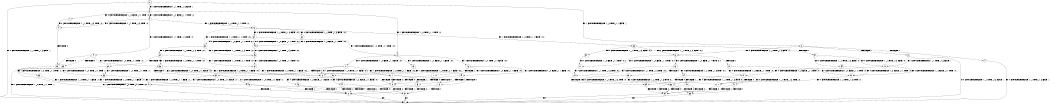 digraph BCG {
size = "7, 10.5";
center = TRUE;
node [shape = circle];
0 [peripheries = 2];
0 -> 1 [label = "EX !0 !ATOMIC_EXCH_BRANCH (1, +1, TRUE, +1, 3, FALSE) !::"];
0 -> 2 [label = "EX !1 !ATOMIC_EXCH_BRANCH (1, +0, TRUE, +1, 1, FALSE) !::"];
0 -> 3 [label = "EX !0 !ATOMIC_EXCH_BRANCH (1, +1, TRUE, +1, 3, FALSE) !::"];
2 -> 4 [label = "TERMINATE !1"];
2 -> 5 [label = "TERMINATE !1"];
2 -> 6 [label = "EX !0 !ATOMIC_EXCH_BRANCH (1, +1, TRUE, +1, 3, FALSE) !:1:"];
3 -> 7 [label = "EX !0 !ATOMIC_EXCH_BRANCH (1, +0, FALSE, +1, 1, TRUE) !:0:"];
3 -> 8 [label = "EX !1 !ATOMIC_EXCH_BRANCH (1, +0, TRUE, +1, 1, TRUE) !:0:"];
3 -> 9 [label = "EX !0 !ATOMIC_EXCH_BRANCH (1, +0, FALSE, +1, 1, TRUE) !:0:"];
4 -> 1 [label = "EX !0 !ATOMIC_EXCH_BRANCH (1, +1, TRUE, +1, 3, FALSE) !::"];
5 -> 1 [label = "EX !0 !ATOMIC_EXCH_BRANCH (1, +1, TRUE, +1, 3, FALSE) !::"];
5 -> 10 [label = "EX !0 !ATOMIC_EXCH_BRANCH (1, +1, TRUE, +1, 3, FALSE) !::"];
6 -> 11 [label = "EX !0 !ATOMIC_EXCH_BRANCH (1, +0, FALSE, +1, 1, TRUE) !:0:1:"];
6 -> 12 [label = "TERMINATE !1"];
6 -> 13 [label = "EX !0 !ATOMIC_EXCH_BRANCH (1, +0, FALSE, +1, 1, TRUE) !:0:1:"];
7 -> 14 [label = "EX !0 !ATOMIC_EXCH_BRANCH (1, +1, TRUE, +1, 3, TRUE) !:0:"];
8 -> 15 [label = "EX !0 !ATOMIC_EXCH_BRANCH (1, +0, FALSE, +1, 1, FALSE) !:0:1:"];
8 -> 16 [label = "EX !1 !ATOMIC_EXCH_BRANCH (1, +0, TRUE, +1, 1, FALSE) !:0:1:"];
8 -> 17 [label = "EX !0 !ATOMIC_EXCH_BRANCH (1, +0, FALSE, +1, 1, FALSE) !:0:1:"];
9 -> 14 [label = "EX !0 !ATOMIC_EXCH_BRANCH (1, +1, TRUE, +1, 3, TRUE) !:0:"];
9 -> 18 [label = "EX !1 !ATOMIC_EXCH_BRANCH (1, +0, TRUE, +1, 1, TRUE) !:0:"];
9 -> 19 [label = "EX !0 !ATOMIC_EXCH_BRANCH (1, +1, TRUE, +1, 3, TRUE) !:0:"];
10 -> 20 [label = "EX !0 !ATOMIC_EXCH_BRANCH (1, +0, FALSE, +1, 1, TRUE) !:0:"];
10 -> 21 [label = "EX !0 !ATOMIC_EXCH_BRANCH (1, +0, FALSE, +1, 1, TRUE) !:0:"];
11 -> 22 [label = "EX !0 !ATOMIC_EXCH_BRANCH (1, +1, TRUE, +1, 3, TRUE) !:0:1:"];
12 -> 20 [label = "EX !0 !ATOMIC_EXCH_BRANCH (1, +0, FALSE, +1, 1, TRUE) !:0:"];
12 -> 21 [label = "EX !0 !ATOMIC_EXCH_BRANCH (1, +0, FALSE, +1, 1, TRUE) !:0:"];
13 -> 22 [label = "EX !0 !ATOMIC_EXCH_BRANCH (1, +1, TRUE, +1, 3, TRUE) !:0:1:"];
13 -> 23 [label = "TERMINATE !1"];
13 -> 24 [label = "EX !0 !ATOMIC_EXCH_BRANCH (1, +1, TRUE, +1, 3, TRUE) !:0:1:"];
14 -> 25 [label = "TERMINATE !0"];
15 -> 26 [label = "EX !1 !ATOMIC_EXCH_BRANCH (1, +0, TRUE, +1, 1, FALSE) !:0:1:"];
16 -> 27 [label = "EX !0 !ATOMIC_EXCH_BRANCH (1, +0, FALSE, +1, 1, FALSE) !:0:1:"];
16 -> 28 [label = "TERMINATE !1"];
16 -> 29 [label = "EX !0 !ATOMIC_EXCH_BRANCH (1, +0, FALSE, +1, 1, FALSE) !:0:1:"];
17 -> 26 [label = "EX !1 !ATOMIC_EXCH_BRANCH (1, +0, TRUE, +1, 1, FALSE) !:0:1:"];
17 -> 30 [label = "TERMINATE !0"];
17 -> 31 [label = "EX !1 !ATOMIC_EXCH_BRANCH (1, +0, TRUE, +1, 1, FALSE) !:0:1:"];
18 -> 32 [label = "EX !0 !ATOMIC_EXCH_BRANCH (1, +1, TRUE, +1, 3, FALSE) !:0:1:"];
18 -> 33 [label = "EX !1 !ATOMIC_EXCH_BRANCH (1, +0, TRUE, +1, 1, FALSE) !:0:1:"];
18 -> 34 [label = "EX !0 !ATOMIC_EXCH_BRANCH (1, +1, TRUE, +1, 3, FALSE) !:0:1:"];
19 -> 25 [label = "TERMINATE !0"];
19 -> 35 [label = "TERMINATE !0"];
19 -> 36 [label = "EX !1 !ATOMIC_EXCH_BRANCH (1, +0, TRUE, +1, 1, TRUE) !:0:"];
20 -> 37 [label = "EX !0 !ATOMIC_EXCH_BRANCH (1, +1, TRUE, +1, 3, TRUE) !:0:"];
21 -> 37 [label = "EX !0 !ATOMIC_EXCH_BRANCH (1, +1, TRUE, +1, 3, TRUE) !:0:"];
21 -> 38 [label = "EX !0 !ATOMIC_EXCH_BRANCH (1, +1, TRUE, +1, 3, TRUE) !:0:"];
22 -> 39 [label = "TERMINATE !0"];
23 -> 37 [label = "EX !0 !ATOMIC_EXCH_BRANCH (1, +1, TRUE, +1, 3, TRUE) !:0:"];
23 -> 38 [label = "EX !0 !ATOMIC_EXCH_BRANCH (1, +1, TRUE, +1, 3, TRUE) !:0:"];
24 -> 39 [label = "TERMINATE !0"];
24 -> 40 [label = "TERMINATE !1"];
24 -> 41 [label = "TERMINATE !0"];
25 -> 1 [label = "EX !1 !ATOMIC_EXCH_BRANCH (1, +0, TRUE, +1, 1, TRUE) !::"];
26 -> 42 [label = "TERMINATE !0"];
27 -> 42 [label = "TERMINATE !0"];
28 -> 43 [label = "EX !0 !ATOMIC_EXCH_BRANCH (1, +0, FALSE, +1, 1, FALSE) !:0:"];
28 -> 44 [label = "EX !0 !ATOMIC_EXCH_BRANCH (1, +0, FALSE, +1, 1, FALSE) !:0:"];
29 -> 42 [label = "TERMINATE !0"];
29 -> 45 [label = "TERMINATE !1"];
29 -> 46 [label = "TERMINATE !0"];
30 -> 47 [label = "EX !1 !ATOMIC_EXCH_BRANCH (1, +0, TRUE, +1, 1, FALSE) !:1:"];
30 -> 48 [label = "EX !1 !ATOMIC_EXCH_BRANCH (1, +0, TRUE, +1, 1, FALSE) !:1:"];
31 -> 42 [label = "TERMINATE !0"];
31 -> 45 [label = "TERMINATE !1"];
31 -> 46 [label = "TERMINATE !0"];
32 -> 49 [label = "EX !0 !ATOMIC_EXCH_BRANCH (1, +0, FALSE, +1, 1, TRUE) !:0:1:"];
33 -> 50 [label = "EX !0 !ATOMIC_EXCH_BRANCH (1, +1, TRUE, +1, 3, FALSE) !:0:1:"];
33 -> 51 [label = "TERMINATE !1"];
33 -> 6 [label = "EX !0 !ATOMIC_EXCH_BRANCH (1, +1, TRUE, +1, 3, FALSE) !:0:1:"];
34 -> 49 [label = "EX !0 !ATOMIC_EXCH_BRANCH (1, +0, FALSE, +1, 1, TRUE) !:0:1:"];
34 -> 8 [label = "EX !1 !ATOMIC_EXCH_BRANCH (1, +0, TRUE, +1, 1, TRUE) !:0:1:"];
34 -> 52 [label = "EX !0 !ATOMIC_EXCH_BRANCH (1, +0, FALSE, +1, 1, TRUE) !:0:1:"];
35 -> 1 [label = "EX !1 !ATOMIC_EXCH_BRANCH (1, +0, TRUE, +1, 1, TRUE) !::"];
35 -> 53 [label = "EX !1 !ATOMIC_EXCH_BRANCH (1, +0, TRUE, +1, 1, TRUE) !::"];
36 -> 26 [label = "EX !1 !ATOMIC_EXCH_BRANCH (1, +0, TRUE, +1, 1, FALSE) !:0:1:"];
36 -> 30 [label = "TERMINATE !0"];
36 -> 31 [label = "EX !1 !ATOMIC_EXCH_BRANCH (1, +0, TRUE, +1, 1, FALSE) !:0:1:"];
37 -> 54 [label = "TERMINATE !0"];
38 -> 54 [label = "TERMINATE !0"];
38 -> 55 [label = "TERMINATE !0"];
39 -> 54 [label = "TERMINATE !1"];
40 -> 54 [label = "TERMINATE !0"];
40 -> 55 [label = "TERMINATE !0"];
41 -> 54 [label = "TERMINATE !1"];
41 -> 55 [label = "TERMINATE !1"];
42 -> 56 [label = "TERMINATE !1"];
43 -> 56 [label = "TERMINATE !0"];
44 -> 56 [label = "TERMINATE !0"];
44 -> 57 [label = "TERMINATE !0"];
45 -> 56 [label = "TERMINATE !0"];
45 -> 57 [label = "TERMINATE !0"];
46 -> 56 [label = "TERMINATE !1"];
46 -> 57 [label = "TERMINATE !1"];
47 -> 56 [label = "TERMINATE !1"];
48 -> 56 [label = "TERMINATE !1"];
48 -> 57 [label = "TERMINATE !1"];
49 -> 58 [label = "EX !0 !ATOMIC_EXCH_BRANCH (1, +1, TRUE, +1, 3, TRUE) !:0:1:"];
50 -> 11 [label = "EX !0 !ATOMIC_EXCH_BRANCH (1, +0, FALSE, +1, 1, TRUE) !:0:1:"];
51 -> 59 [label = "EX !0 !ATOMIC_EXCH_BRANCH (1, +1, TRUE, +1, 3, FALSE) !:0:"];
51 -> 10 [label = "EX !0 !ATOMIC_EXCH_BRANCH (1, +1, TRUE, +1, 3, FALSE) !:0:"];
52 -> 58 [label = "EX !0 !ATOMIC_EXCH_BRANCH (1, +1, TRUE, +1, 3, TRUE) !:0:1:"];
52 -> 18 [label = "EX !1 !ATOMIC_EXCH_BRANCH (1, +0, TRUE, +1, 1, TRUE) !:0:1:"];
52 -> 60 [label = "EX !0 !ATOMIC_EXCH_BRANCH (1, +1, TRUE, +1, 3, TRUE) !:0:1:"];
53 -> 47 [label = "EX !1 !ATOMIC_EXCH_BRANCH (1, +0, TRUE, +1, 1, FALSE) !:1:"];
53 -> 48 [label = "EX !1 !ATOMIC_EXCH_BRANCH (1, +0, TRUE, +1, 1, FALSE) !:1:"];
54 -> 1 [label = "exit"];
55 -> 1 [label = "exit"];
56 -> 1 [label = "exit"];
57 -> 1 [label = "exit"];
58 -> 61 [label = "EX !1 !ATOMIC_EXCH_BRANCH (1, +0, TRUE, +1, 1, TRUE) !:0:1:"];
59 -> 20 [label = "EX !0 !ATOMIC_EXCH_BRANCH (1, +0, FALSE, +1, 1, TRUE) !:0:"];
60 -> 61 [label = "EX !1 !ATOMIC_EXCH_BRANCH (1, +0, TRUE, +1, 1, TRUE) !:0:1:"];
60 -> 62 [label = "TERMINATE !0"];
60 -> 36 [label = "EX !1 !ATOMIC_EXCH_BRANCH (1, +0, TRUE, +1, 1, TRUE) !:0:1:"];
61 -> 26 [label = "EX !1 !ATOMIC_EXCH_BRANCH (1, +0, TRUE, +1, 1, FALSE) !:0:1:"];
62 -> 63 [label = "EX !1 !ATOMIC_EXCH_BRANCH (1, +0, TRUE, +1, 1, TRUE) !:1:"];
62 -> 53 [label = "EX !1 !ATOMIC_EXCH_BRANCH (1, +0, TRUE, +1, 1, TRUE) !:1:"];
63 -> 47 [label = "EX !1 !ATOMIC_EXCH_BRANCH (1, +0, TRUE, +1, 1, FALSE) !:1:"];
}
